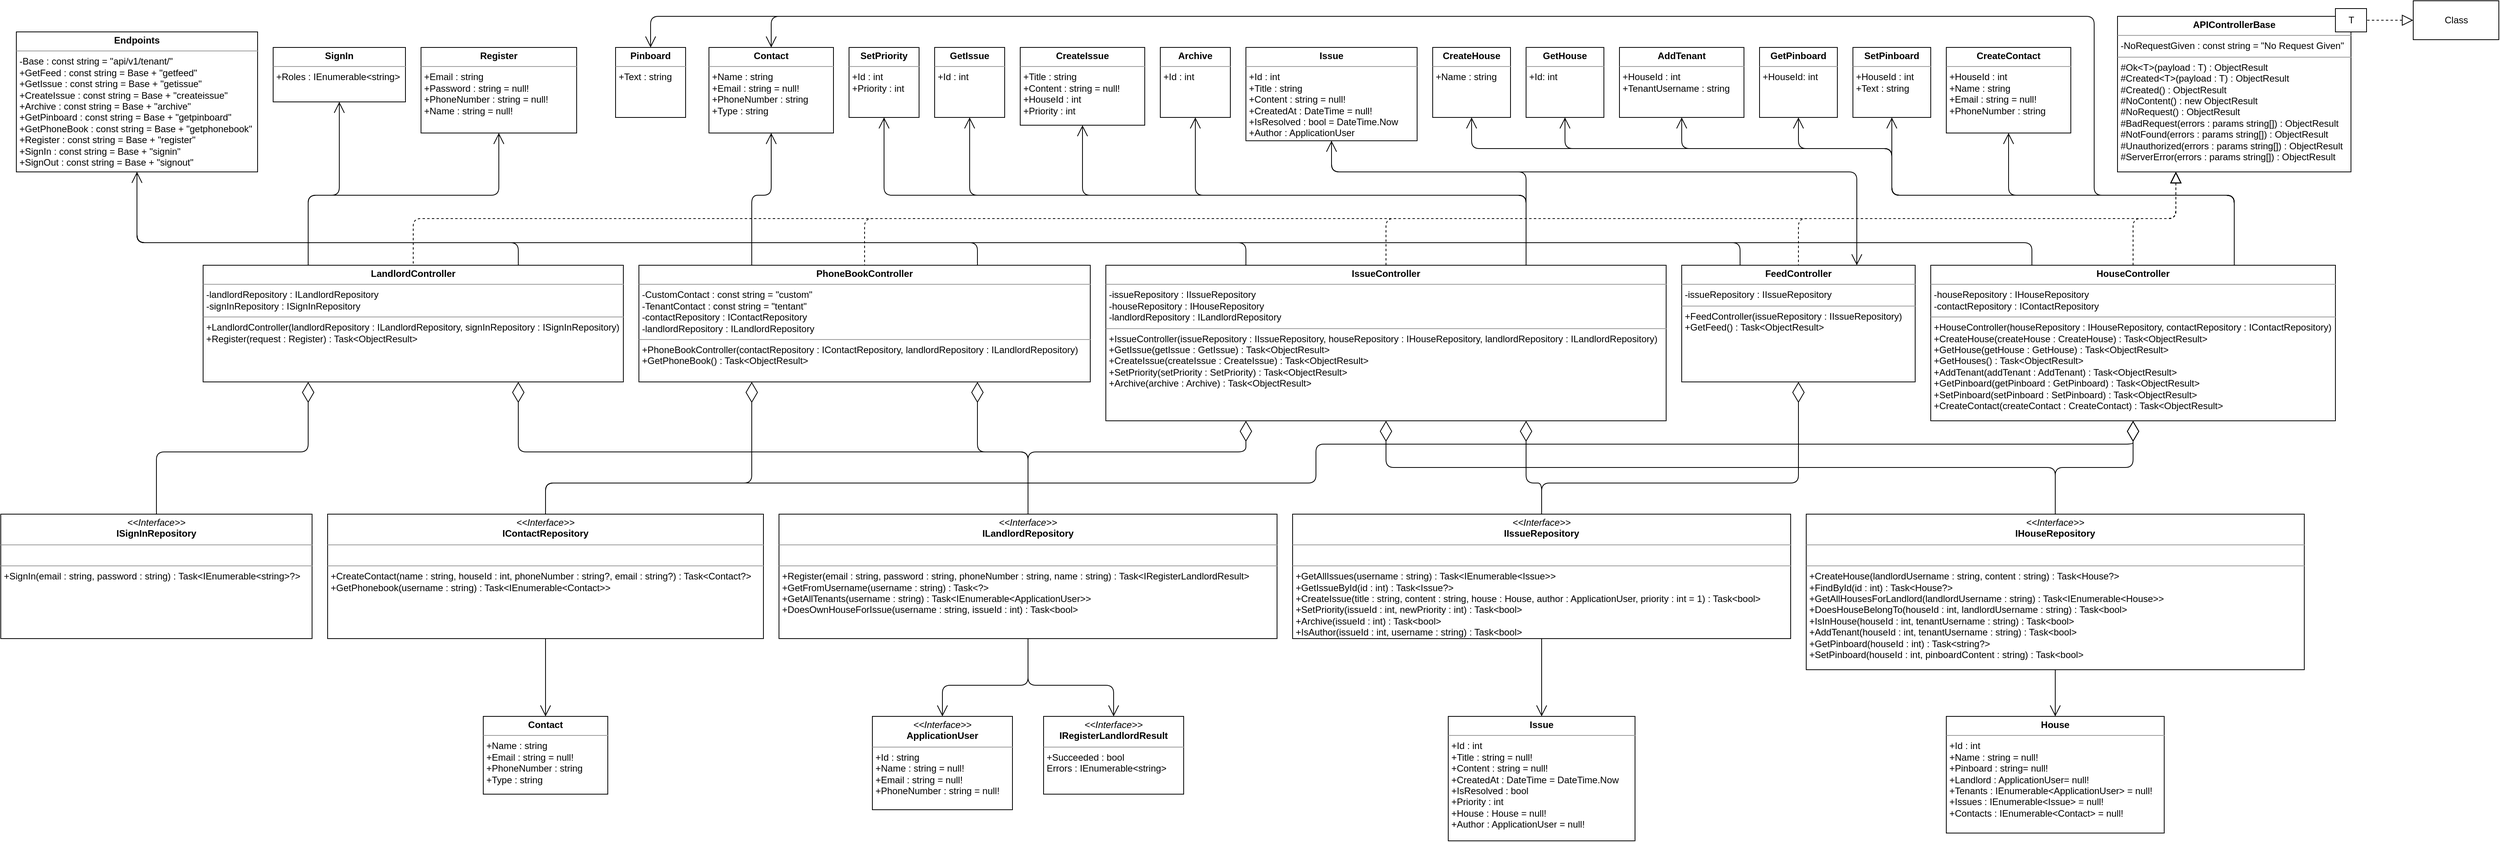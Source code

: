 <mxfile version="12.4.9" type="github">
  <diagram id="6Vrjpym9mEdqPlImBkwV" name="Page-1">
    <mxGraphModel dx="2247" dy="2010" grid="1" gridSize="10" guides="1" tooltips="1" connect="1" arrows="1" fold="1" page="1" pageScale="1" pageWidth="827" pageHeight="1169" math="0" shadow="0">
      <root>
        <mxCell id="0"/>
        <mxCell id="1" parent="0"/>
        <mxCell id="AcWhePkZApW1I3Rc3NuZ-1" value="&lt;p style=&quot;margin: 0px ; margin-top: 4px ; text-align: center&quot;&gt;&lt;b&gt;LandlordController&lt;/b&gt;&lt;br&gt;&lt;/p&gt;&lt;hr size=&quot;1&quot;&gt;&lt;p style=&quot;margin: 0px ; margin-left: 4px&quot;&gt;-landlordRepository : ILandlordRepository&lt;br&gt;&lt;/p&gt;&lt;p style=&quot;margin: 0px ; margin-left: 4px&quot;&gt;-signInRepository : ISignInRepository&lt;br&gt;&lt;/p&gt;&lt;hr size=&quot;1&quot;&gt;&lt;p style=&quot;margin: 0px ; margin-left: 4px&quot;&gt;+LandlordController(landlordRepository : ILandlordRepository, signInRepository : ISignInRepository)&lt;br&gt;&lt;/p&gt;&lt;p style=&quot;margin: 0px ; margin-left: 4px&quot;&gt;+Register(request : Register) : Task&amp;lt;ObjectResult&amp;gt;&lt;br&gt;&lt;/p&gt;" style="verticalAlign=top;align=left;overflow=fill;fontSize=12;fontFamily=Helvetica;html=1;" parent="1" vertex="1">
          <mxGeometry x="100" y="280" width="540" height="150" as="geometry"/>
        </mxCell>
        <mxCell id="AcWhePkZApW1I3Rc3NuZ-2" value="&lt;p style=&quot;margin: 0px ; margin-top: 4px ; text-align: center&quot;&gt;&lt;b&gt;PhoneBookController&lt;/b&gt;&lt;br&gt;&lt;/p&gt;&lt;hr size=&quot;1&quot;&gt;&lt;p style=&quot;margin: 0px ; margin-left: 4px&quot;&gt;-CustomContact : const string = &quot;custom&quot;&lt;br&gt;&lt;/p&gt;&lt;p style=&quot;margin: 0px ; margin-left: 4px&quot;&gt;-TenantContact : const string = &quot;tentant&quot;&lt;br&gt;&lt;/p&gt;&lt;p style=&quot;margin: 0px ; margin-left: 4px&quot;&gt;-contactRepository : IContactRepository&lt;br&gt;&lt;/p&gt;&lt;p style=&quot;margin: 0px ; margin-left: 4px&quot;&gt;-landlordRepository : ILandlordRepository&lt;br&gt;&lt;/p&gt;&lt;hr size=&quot;1&quot;&gt;&lt;p style=&quot;margin: 0px ; margin-left: 4px&quot;&gt;+PhoneBookController(contactRepository : IContactRepository, landlordRepository : ILandlordRepository)&lt;br&gt;&lt;/p&gt;&lt;p style=&quot;margin: 0px ; margin-left: 4px&quot;&gt;+GetPhoneBook() : Task&amp;lt;ObjectResult&amp;gt;&lt;br&gt;&lt;/p&gt;" style="verticalAlign=top;align=left;overflow=fill;fontSize=12;fontFamily=Helvetica;html=1;" parent="1" vertex="1">
          <mxGeometry x="660" y="280" width="580" height="150" as="geometry"/>
        </mxCell>
        <mxCell id="AcWhePkZApW1I3Rc3NuZ-3" value="&lt;p style=&quot;margin: 0px ; margin-top: 4px ; text-align: center&quot;&gt;&lt;b&gt;IssueController&lt;/b&gt;&lt;br&gt;&lt;/p&gt;&lt;hr size=&quot;1&quot;&gt;&lt;p style=&quot;margin: 0px ; margin-left: 4px&quot;&gt;-issueRepository : IIssueRepository&lt;br&gt;&lt;/p&gt;&lt;p style=&quot;margin: 0px ; margin-left: 4px&quot;&gt;-houseRepository : IHouseRepository&lt;br&gt;&lt;/p&gt;&lt;p style=&quot;margin: 0px ; margin-left: 4px&quot;&gt;-landlordRepository : ILandlordRepository&lt;br&gt;&lt;/p&gt;&lt;hr size=&quot;1&quot;&gt;&lt;p style=&quot;margin: 0px ; margin-left: 4px&quot;&gt;+IssueController(issueRepository : IIssueRepository, houseRepository : IHouseRepository, landlordRepository : ILandlordRepository)&lt;br&gt;&lt;/p&gt;&lt;p style=&quot;margin: 0px ; margin-left: 4px&quot;&gt;+GetIssue(getIssue : GetIssue) : Task&amp;lt;ObjectResult&amp;gt;&lt;br&gt;&lt;/p&gt;&lt;p style=&quot;margin: 0px ; margin-left: 4px&quot;&gt;+CreateIssue(createIssue : CreateIssue) : Task&amp;lt;ObjectResult&amp;gt;&lt;br&gt;&lt;/p&gt;&lt;p style=&quot;margin: 0px ; margin-left: 4px&quot;&gt;+SetPriority(setPriority : SetPriority) : Task&amp;lt;ObjectResult&amp;gt;&lt;br&gt;&lt;/p&gt;&lt;p style=&quot;margin: 0px ; margin-left: 4px&quot;&gt;+Archive(archive : Archive) : Task&amp;lt;ObjectResult&amp;gt;&lt;br&gt;&lt;/p&gt;" style="verticalAlign=top;align=left;overflow=fill;fontSize=12;fontFamily=Helvetica;html=1;" parent="1" vertex="1">
          <mxGeometry x="1260" y="280" width="720" height="200" as="geometry"/>
        </mxCell>
        <mxCell id="AcWhePkZApW1I3Rc3NuZ-4" value="&lt;p style=&quot;margin: 0px ; margin-top: 4px ; text-align: center&quot;&gt;&lt;b&gt;FeedController&lt;/b&gt;&lt;br&gt;&lt;/p&gt;&lt;hr size=&quot;1&quot;&gt;&lt;p style=&quot;margin: 0px ; margin-left: 4px&quot;&gt;-issueRepository : IIssueRepository&lt;br&gt;&lt;/p&gt;&lt;hr size=&quot;1&quot;&gt;&lt;p style=&quot;margin: 0px ; margin-left: 4px&quot;&gt;+FeedController(issueRepository : IIssueRepository)&lt;br&gt;&lt;/p&gt;&lt;p style=&quot;margin: 0px ; margin-left: 4px&quot;&gt;+GetFeed() : Task&amp;lt;ObjectResult&amp;gt;&lt;br&gt;&lt;/p&gt;" style="verticalAlign=top;align=left;overflow=fill;fontSize=12;fontFamily=Helvetica;html=1;" parent="1" vertex="1">
          <mxGeometry x="2000" y="280" width="300" height="150" as="geometry"/>
        </mxCell>
        <mxCell id="AcWhePkZApW1I3Rc3NuZ-5" value="&lt;p style=&quot;margin: 0px ; margin-top: 4px ; text-align: center&quot;&gt;&lt;b&gt;HouseController&lt;/b&gt;&lt;br&gt;&lt;/p&gt;&lt;hr size=&quot;1&quot;&gt;&lt;p style=&quot;margin: 0px ; margin-left: 4px&quot;&gt;-houseRepository : IHouseRepository&lt;br&gt;&lt;/p&gt;&lt;p style=&quot;margin: 0px ; margin-left: 4px&quot;&gt;-contactRepository : IContactRepository&lt;br&gt;&lt;/p&gt;&lt;hr size=&quot;1&quot;&gt;&lt;p style=&quot;margin: 0px ; margin-left: 4px&quot;&gt;+HouseController(houseRepository : IHouseRepository, contactRepository : IContactRepository)&lt;br&gt;&lt;/p&gt;&lt;p style=&quot;margin: 0px ; margin-left: 4px&quot;&gt;+CreateHouse(createHouse : CreateHouse) : Task&amp;lt;ObjectResult&amp;gt;&lt;br&gt;&lt;/p&gt;&lt;p style=&quot;margin: 0px ; margin-left: 4px&quot;&gt;+GetHouse(getHouse : GetHouse) : Task&amp;lt;ObjectResult&amp;gt;&lt;br&gt;&lt;/p&gt;&lt;p style=&quot;margin: 0px ; margin-left: 4px&quot;&gt;+GetHouses() : Task&amp;lt;ObjectResult&amp;gt;&lt;br&gt;&lt;/p&gt;&lt;p style=&quot;margin: 0px ; margin-left: 4px&quot;&gt;+AddTenant(addTenant : AddTenant) : Task&amp;lt;ObjectResult&amp;gt;&lt;br&gt;&lt;/p&gt;&lt;p style=&quot;margin: 0px ; margin-left: 4px&quot;&gt;+GetPinboard(getPinboard : GetPinboard) : Task&amp;lt;ObjectResult&amp;gt;&lt;br&gt;&lt;/p&gt;&lt;p style=&quot;margin: 0px ; margin-left: 4px&quot;&gt;+SetPinboard(setPinboard : SetPinboard) : Task&amp;lt;ObjectResult&amp;gt;&lt;br&gt;&lt;/p&gt;&lt;p style=&quot;margin: 0px ; margin-left: 4px&quot;&gt;+CreateContact(createContact : CreateContact) : Task&amp;lt;ObjectResult&amp;gt;&lt;br&gt;&lt;/p&gt;" style="verticalAlign=top;align=left;overflow=fill;fontSize=12;fontFamily=Helvetica;html=1;" parent="1" vertex="1">
          <mxGeometry x="2320" y="280" width="520" height="200" as="geometry"/>
        </mxCell>
        <mxCell id="AcWhePkZApW1I3Rc3NuZ-7" value="&lt;p style=&quot;margin: 0px ; margin-top: 4px ; text-align: center&quot;&gt;&lt;i&gt;&amp;lt;&amp;lt;Interface&amp;gt;&amp;gt;&lt;/i&gt;&lt;br&gt;&lt;b&gt;IIssueRepository&lt;/b&gt;&lt;br&gt;&lt;/p&gt;&lt;hr size=&quot;1&quot;&gt;&lt;p style=&quot;margin: 0px ; margin-left: 4px&quot;&gt;&lt;br&gt;&lt;/p&gt;&lt;hr size=&quot;1&quot;&gt;&lt;p style=&quot;margin: 0px ; margin-left: 4px&quot;&gt;+GetAllIssues(username : string) : Task&amp;lt;IEnumerable&amp;lt;Issue&amp;gt;&amp;gt;&lt;br&gt;&lt;/p&gt;&lt;p style=&quot;margin: 0px ; margin-left: 4px&quot;&gt;+GetIssueById(id : int) : Task&amp;lt;Issue?&amp;gt;&lt;br&gt;&lt;/p&gt;&lt;p style=&quot;margin: 0px ; margin-left: 4px&quot;&gt;+CreateIssue(title : string, content : string, house : House, author : ApplicationUser, priority : int = 1) : Task&amp;lt;bool&amp;gt;&lt;br&gt;&lt;/p&gt;&lt;p style=&quot;margin: 0px ; margin-left: 4px&quot;&gt;+SetPriority(issueId : int, newPriority : int) : Task&amp;lt;bool&amp;gt;&lt;br&gt;&lt;/p&gt;&lt;p style=&quot;margin: 0px ; margin-left: 4px&quot;&gt;+Archive(issueId : int) : Task&amp;lt;bool&amp;gt;&lt;br&gt;&lt;/p&gt;&lt;p style=&quot;margin: 0px ; margin-left: 4px&quot;&gt;+IsAuthor(issueId : int, username : string) : Task&amp;lt;bool&amp;gt;&lt;br&gt;&lt;/p&gt;" style="verticalAlign=top;align=left;overflow=fill;fontSize=12;fontFamily=Helvetica;html=1;" parent="1" vertex="1">
          <mxGeometry x="1500" y="600" width="640" height="160" as="geometry"/>
        </mxCell>
        <mxCell id="AcWhePkZApW1I3Rc3NuZ-8" value="&lt;p style=&quot;margin: 0px ; margin-top: 4px ; text-align: center&quot;&gt;&lt;i&gt;&amp;lt;&amp;lt;Interface&amp;gt;&amp;gt;&lt;/i&gt;&lt;br&gt;&lt;b&gt;IContactRepository&lt;/b&gt;&lt;br&gt;&lt;/p&gt;&lt;hr size=&quot;1&quot;&gt;&lt;p style=&quot;margin: 0px ; margin-left: 4px&quot;&gt;&lt;br&gt;&lt;/p&gt;&lt;hr size=&quot;1&quot;&gt;&lt;p style=&quot;margin: 0px ; margin-left: 4px&quot;&gt;+CreateContact(name : string, houseId : int, phoneNumber : string?, email : string?) : Task&amp;lt;Contact?&amp;gt;&lt;br&gt;&lt;/p&gt;&lt;p style=&quot;margin: 0px ; margin-left: 4px&quot;&gt;+GetPhonebook(username : string) : Task&amp;lt;IEnumerable&amp;lt;Contact&amp;gt;&amp;gt;&lt;br&gt;&lt;/p&gt;" style="verticalAlign=top;align=left;overflow=fill;fontSize=12;fontFamily=Helvetica;html=1;" parent="1" vertex="1">
          <mxGeometry x="260" y="600" width="560" height="160" as="geometry"/>
        </mxCell>
        <mxCell id="AcWhePkZApW1I3Rc3NuZ-9" value="" style="endArrow=none;endFill=0;endSize=24;html=1;exitX=0.75;exitY=1;exitDx=0;exitDy=0;entryX=0.5;entryY=0;entryDx=0;entryDy=0;rounded=1;startArrow=diamondThin;startFill=0;startSize=24;" parent="1" source="AcWhePkZApW1I3Rc3NuZ-3" target="AcWhePkZApW1I3Rc3NuZ-7" edge="1">
          <mxGeometry width="160" relative="1" as="geometry">
            <mxPoint x="1610" y="500" as="sourcePoint"/>
            <mxPoint x="1770" y="500" as="targetPoint"/>
            <Array as="points">
              <mxPoint x="1800" y="560"/>
              <mxPoint x="1820" y="560"/>
            </Array>
          </mxGeometry>
        </mxCell>
        <mxCell id="AcWhePkZApW1I3Rc3NuZ-11" value="" style="endArrow=none;endFill=0;endSize=24;html=1;exitX=0.5;exitY=1;exitDx=0;exitDy=0;entryX=0.5;entryY=0;entryDx=0;entryDy=0;startArrow=diamondThin;startFill=0;startSize=24;" parent="1" source="AcWhePkZApW1I3Rc3NuZ-4" target="AcWhePkZApW1I3Rc3NuZ-7" edge="1">
          <mxGeometry width="160" relative="1" as="geometry">
            <mxPoint x="1730" y="490" as="sourcePoint"/>
            <mxPoint x="1890" y="490" as="targetPoint"/>
            <Array as="points">
              <mxPoint x="2150" y="560"/>
              <mxPoint x="1820" y="560"/>
            </Array>
          </mxGeometry>
        </mxCell>
        <mxCell id="AcWhePkZApW1I3Rc3NuZ-12" value="" style="endArrow=none;endFill=0;endSize=24;html=1;exitX=0.25;exitY=1;exitDx=0;exitDy=0;entryX=0.5;entryY=0;entryDx=0;entryDy=0;startArrow=diamondThin;startFill=0;startSize=24;" parent="1" source="AcWhePkZApW1I3Rc3NuZ-2" target="AcWhePkZApW1I3Rc3NuZ-8" edge="1">
          <mxGeometry width="160" relative="1" as="geometry">
            <mxPoint x="920" y="530" as="sourcePoint"/>
            <mxPoint x="1080" y="530" as="targetPoint"/>
            <Array as="points">
              <mxPoint x="805" y="560"/>
              <mxPoint x="540" y="560"/>
            </Array>
          </mxGeometry>
        </mxCell>
        <mxCell id="AcWhePkZApW1I3Rc3NuZ-13" value="&lt;p style=&quot;margin: 0px ; margin-top: 4px ; text-align: center&quot;&gt;&lt;i&gt;&amp;lt;&amp;lt;Interface&amp;gt;&amp;gt;&lt;/i&gt;&lt;br&gt;&lt;b&gt;ILandlordRepository&lt;/b&gt;&lt;br&gt;&lt;/p&gt;&lt;hr size=&quot;1&quot;&gt;&lt;p style=&quot;margin: 0px ; margin-left: 4px&quot;&gt;&lt;br&gt;&lt;/p&gt;&lt;hr size=&quot;1&quot;&gt;&lt;p style=&quot;margin: 0px ; margin-left: 4px&quot;&gt;+Register(email : string, password : string, phoneNumber : string, name : string) : Task&amp;lt;IRegisterLandlordResult&amp;gt;&lt;br&gt;&lt;/p&gt;&lt;p style=&quot;margin: 0px ; margin-left: 4px&quot;&gt;+GetFromUsername(username : string) : Task&amp;lt;?&amp;gt;&lt;br&gt;&lt;/p&gt;&lt;p style=&quot;margin: 0px ; margin-left: 4px&quot;&gt;+GetAllTenants(username : string) : Task&amp;lt;IEnumerable&amp;lt;ApplicationUser&amp;gt;&amp;gt;&lt;br&gt;&lt;/p&gt;&lt;p style=&quot;margin: 0px ; margin-left: 4px&quot;&gt;+DoesOwnHouseForIssue(username : string, issueId : int) : Task&amp;lt;bool&amp;gt;&lt;br&gt;&lt;/p&gt;" style="verticalAlign=top;align=left;overflow=fill;fontSize=12;fontFamily=Helvetica;html=1;" parent="1" vertex="1">
          <mxGeometry x="840" y="600" width="640" height="160" as="geometry"/>
        </mxCell>
        <mxCell id="AcWhePkZApW1I3Rc3NuZ-16" value="" style="endArrow=none;endFill=0;endSize=24;html=1;exitX=0.25;exitY=1;exitDx=0;exitDy=0;startArrow=diamondThin;startFill=0;startSize=24;" parent="1" source="AcWhePkZApW1I3Rc3NuZ-3" edge="1">
          <mxGeometry width="160" relative="1" as="geometry">
            <mxPoint x="1270" y="470" as="sourcePoint"/>
            <mxPoint x="1160" y="600" as="targetPoint"/>
            <Array as="points">
              <mxPoint x="1440" y="520"/>
              <mxPoint x="1160" y="520"/>
            </Array>
          </mxGeometry>
        </mxCell>
        <mxCell id="AcWhePkZApW1I3Rc3NuZ-17" value="" style="endArrow=none;endFill=0;endSize=24;html=1;exitX=0.75;exitY=1;exitDx=0;exitDy=0;entryX=0.5;entryY=0;entryDx=0;entryDy=0;startArrow=diamondThin;startFill=0;startSize=24;" parent="1" source="AcWhePkZApW1I3Rc3NuZ-1" target="AcWhePkZApW1I3Rc3NuZ-13" edge="1">
          <mxGeometry width="160" relative="1" as="geometry">
            <mxPoint x="350" y="550" as="sourcePoint"/>
            <mxPoint x="510" y="550" as="targetPoint"/>
            <Array as="points">
              <mxPoint x="505" y="520"/>
              <mxPoint x="1160" y="520"/>
            </Array>
          </mxGeometry>
        </mxCell>
        <mxCell id="AcWhePkZApW1I3Rc3NuZ-18" value="" style="endArrow=none;endFill=0;endSize=24;html=1;exitX=0.75;exitY=1;exitDx=0;exitDy=0;entryX=0.5;entryY=0;entryDx=0;entryDy=0;startArrow=diamondThin;startFill=0;startSize=24;" parent="1" source="AcWhePkZApW1I3Rc3NuZ-2" target="AcWhePkZApW1I3Rc3NuZ-13" edge="1">
          <mxGeometry width="160" relative="1" as="geometry">
            <mxPoint x="960" y="480" as="sourcePoint"/>
            <mxPoint x="1120" y="480" as="targetPoint"/>
            <Array as="points">
              <mxPoint x="1095" y="520"/>
              <mxPoint x="1160" y="520"/>
            </Array>
          </mxGeometry>
        </mxCell>
        <mxCell id="AcWhePkZApW1I3Rc3NuZ-20" value="&lt;p style=&quot;margin: 0px ; margin-top: 4px ; text-align: center&quot;&gt;&lt;i&gt;&amp;lt;&amp;lt;Interface&amp;gt;&amp;gt;&lt;/i&gt;&lt;br&gt;&lt;b&gt;ISignInRepository&lt;/b&gt;&lt;br&gt;&lt;/p&gt;&lt;hr size=&quot;1&quot;&gt;&lt;p style=&quot;margin: 0px ; margin-left: 4px&quot;&gt;&lt;br&gt;&lt;/p&gt;&lt;hr size=&quot;1&quot;&gt;&lt;p style=&quot;margin: 0px ; margin-left: 4px&quot;&gt;+SignIn(email : string, password : string) : Task&amp;lt;IEnumerable&amp;lt;string&amp;gt;?&amp;gt;&lt;br&gt;&lt;/p&gt;" style="verticalAlign=top;align=left;overflow=fill;fontSize=12;fontFamily=Helvetica;html=1;" parent="1" vertex="1">
          <mxGeometry x="-160" y="600" width="400" height="160" as="geometry"/>
        </mxCell>
        <mxCell id="AcWhePkZApW1I3Rc3NuZ-21" value="" style="endArrow=none;endFill=0;endSize=24;html=1;exitX=0.25;exitY=1;exitDx=0;exitDy=0;entryX=0.5;entryY=0;entryDx=0;entryDy=0;startArrow=diamondThin;startFill=0;startSize=24;" parent="1" source="AcWhePkZApW1I3Rc3NuZ-1" target="AcWhePkZApW1I3Rc3NuZ-20" edge="1">
          <mxGeometry width="160" relative="1" as="geometry">
            <mxPoint x="160" y="510" as="sourcePoint"/>
            <mxPoint x="320" y="510" as="targetPoint"/>
            <Array as="points">
              <mxPoint x="235" y="520"/>
              <mxPoint x="40" y="520"/>
            </Array>
          </mxGeometry>
        </mxCell>
        <mxCell id="AcWhePkZApW1I3Rc3NuZ-22" value="&lt;p style=&quot;margin: 0px ; margin-top: 4px ; text-align: center&quot;&gt;&lt;b&gt;APIControllerBase&lt;/b&gt;&lt;br&gt;&lt;/p&gt;&lt;hr size=&quot;1&quot;&gt;&lt;p style=&quot;margin: 0px ; margin-left: 4px&quot;&gt;-NoRequestGiven : const string = &quot;No Request Given&quot;&lt;br&gt;&lt;/p&gt;&lt;hr size=&quot;1&quot;&gt;&lt;p style=&quot;margin: 0px ; margin-left: 4px&quot;&gt;#Ok&amp;lt;T&amp;gt;(payload : T) : ObjectResult&lt;br&gt;&lt;/p&gt;&lt;p style=&quot;margin: 0px ; margin-left: 4px&quot;&gt;#Created&amp;lt;T&amp;gt;(payload : T) : ObjectResult&lt;br&gt;&lt;/p&gt;&lt;p style=&quot;margin: 0px ; margin-left: 4px&quot;&gt;#Created() : ObjectResult&lt;br&gt;&lt;/p&gt;&lt;p style=&quot;margin: 0px ; margin-left: 4px&quot;&gt;#NoContent() : new ObjectResult&lt;br&gt;&lt;/p&gt;&lt;p style=&quot;margin: 0px ; margin-left: 4px&quot;&gt;#NoRequest() : ObjectResult&lt;br&gt;&lt;/p&gt;&lt;p style=&quot;margin: 0px ; margin-left: 4px&quot;&gt;#BadRequest(errors : params string[]) : ObjectResult&lt;br&gt;&lt;/p&gt;&lt;p style=&quot;margin: 0px ; margin-left: 4px&quot;&gt;#NotFound(errors : params string[]) : ObjectResult&lt;br&gt;&lt;/p&gt;&lt;p style=&quot;margin: 0px ; margin-left: 4px&quot;&gt;#Unauthorized(errors : params string[]) : ObjectResult&lt;br&gt;&lt;/p&gt;&lt;p style=&quot;margin: 0px ; margin-left: 4px&quot;&gt;#ServerError(errors : params string[]) : ObjectResult&lt;br&gt;&lt;/p&gt;" style="verticalAlign=top;align=left;overflow=fill;fontSize=12;fontFamily=Helvetica;html=1;" parent="1" vertex="1">
          <mxGeometry x="2560" y="-40" width="300" height="200" as="geometry"/>
        </mxCell>
        <mxCell id="AcWhePkZApW1I3Rc3NuZ-23" value="T" style="html=1;" parent="1" vertex="1">
          <mxGeometry x="2840" y="-50" width="40" height="30" as="geometry"/>
        </mxCell>
        <mxCell id="AcWhePkZApW1I3Rc3NuZ-24" value="" style="endArrow=none;dashed=1;endFill=0;endSize=12;html=1;entryX=1;entryY=0.5;entryDx=0;entryDy=0;exitX=0;exitY=0.5;exitDx=0;exitDy=0;startArrow=block;startFill=0;startSize=12;" parent="1" source="AcWhePkZApW1I3Rc3NuZ-25" target="AcWhePkZApW1I3Rc3NuZ-23" edge="1">
          <mxGeometry width="160" relative="1" as="geometry">
            <mxPoint x="2930" y="-35" as="sourcePoint"/>
            <mxPoint x="2900" y="-100" as="targetPoint"/>
          </mxGeometry>
        </mxCell>
        <mxCell id="AcWhePkZApW1I3Rc3NuZ-25" value="Class" style="html=1;" parent="1" vertex="1">
          <mxGeometry x="2940" y="-60" width="110" height="50" as="geometry"/>
        </mxCell>
        <mxCell id="AcWhePkZApW1I3Rc3NuZ-26" value="" style="endArrow=none;dashed=1;endFill=0;endSize=12;html=1;exitX=0.25;exitY=1;exitDx=0;exitDy=0;entryX=0.5;entryY=0;entryDx=0;entryDy=0;startArrow=block;startFill=0;startSize=12;" parent="1" source="AcWhePkZApW1I3Rc3NuZ-22" target="AcWhePkZApW1I3Rc3NuZ-1" edge="1">
          <mxGeometry width="160" relative="1" as="geometry">
            <mxPoint x="820" y="230" as="sourcePoint"/>
            <mxPoint x="980" y="230" as="targetPoint"/>
            <Array as="points">
              <mxPoint x="2635" y="220"/>
              <mxPoint x="370" y="220"/>
            </Array>
          </mxGeometry>
        </mxCell>
        <mxCell id="AcWhePkZApW1I3Rc3NuZ-27" value="" style="endArrow=none;dashed=1;endFill=0;endSize=12;html=1;exitX=0.25;exitY=1;exitDx=0;exitDy=0;entryX=0.5;entryY=0;entryDx=0;entryDy=0;startArrow=block;startFill=0;startSize=12;" parent="1" source="AcWhePkZApW1I3Rc3NuZ-22" target="AcWhePkZApW1I3Rc3NuZ-2" edge="1">
          <mxGeometry width="160" relative="1" as="geometry">
            <mxPoint x="690" y="110" as="sourcePoint"/>
            <mxPoint x="850" y="110" as="targetPoint"/>
            <Array as="points">
              <mxPoint x="2635" y="220"/>
              <mxPoint x="950" y="220"/>
            </Array>
          </mxGeometry>
        </mxCell>
        <mxCell id="AcWhePkZApW1I3Rc3NuZ-28" value="" style="endArrow=none;dashed=1;endFill=0;endSize=12;html=1;exitX=0.25;exitY=1;exitDx=0;exitDy=0;entryX=0.5;entryY=0;entryDx=0;entryDy=0;startArrow=block;startFill=0;startSize=12;" parent="1" source="AcWhePkZApW1I3Rc3NuZ-22" target="AcWhePkZApW1I3Rc3NuZ-3" edge="1">
          <mxGeometry width="160" relative="1" as="geometry">
            <mxPoint x="1490" y="220" as="sourcePoint"/>
            <mxPoint x="1650" y="220" as="targetPoint"/>
            <Array as="points">
              <mxPoint x="2635" y="220"/>
              <mxPoint x="1620" y="220"/>
            </Array>
          </mxGeometry>
        </mxCell>
        <mxCell id="AcWhePkZApW1I3Rc3NuZ-29" value="" style="endArrow=none;dashed=1;endFill=0;endSize=12;html=1;exitX=0.25;exitY=1;exitDx=0;exitDy=0;entryX=0.5;entryY=0;entryDx=0;entryDy=0;startArrow=block;startFill=0;startSize=12;" parent="1" source="AcWhePkZApW1I3Rc3NuZ-22" target="AcWhePkZApW1I3Rc3NuZ-4" edge="1">
          <mxGeometry width="160" relative="1" as="geometry">
            <mxPoint x="1820" y="210" as="sourcePoint"/>
            <mxPoint x="1980" y="210" as="targetPoint"/>
            <Array as="points">
              <mxPoint x="2635" y="220"/>
              <mxPoint x="2150" y="220"/>
            </Array>
          </mxGeometry>
        </mxCell>
        <mxCell id="AcWhePkZApW1I3Rc3NuZ-30" value="" style="endArrow=none;dashed=1;endFill=0;endSize=12;html=1;exitX=0.25;exitY=1;exitDx=0;exitDy=0;entryX=0.5;entryY=0;entryDx=0;entryDy=0;startArrow=block;startFill=0;startSize=12;" parent="1" source="AcWhePkZApW1I3Rc3NuZ-22" target="AcWhePkZApW1I3Rc3NuZ-5" edge="1">
          <mxGeometry width="160" relative="1" as="geometry">
            <mxPoint x="1950" y="170" as="sourcePoint"/>
            <mxPoint x="2110" y="170" as="targetPoint"/>
            <Array as="points">
              <mxPoint x="2635" y="220"/>
              <mxPoint x="2580" y="220"/>
            </Array>
          </mxGeometry>
        </mxCell>
        <mxCell id="AcWhePkZApW1I3Rc3NuZ-31" value="&lt;p style=&quot;margin: 0px ; margin-top: 4px ; text-align: center&quot;&gt;&lt;b&gt;Endpoints&lt;/b&gt;&lt;br&gt;&lt;/p&gt;&lt;hr size=&quot;1&quot;&gt;&lt;p style=&quot;margin: 0px ; margin-left: 4px&quot;&gt;-Base : const string = &quot;api/v1/tenant/&quot;&lt;br&gt;&lt;/p&gt;&lt;p style=&quot;margin: 0px ; margin-left: 4px&quot;&gt;+GetFeed : const string = Base + &quot;getfeed&quot;&lt;br&gt;&lt;/p&gt;&lt;p style=&quot;margin: 0px ; margin-left: 4px&quot;&gt;+GetIssue : const string = Base + &quot;getissue&quot;&lt;br&gt;&lt;/p&gt;&lt;p style=&quot;margin: 0px ; margin-left: 4px&quot;&gt;+CreateIssue : const string = Base + &quot;createissue&quot;&lt;br&gt;&lt;/p&gt;&lt;p style=&quot;margin: 0px ; margin-left: 4px&quot;&gt;+Archive : const string = Base + &quot;archive&quot;&lt;br&gt;&lt;/p&gt;&lt;p style=&quot;margin: 0px ; margin-left: 4px&quot;&gt;+GetPinboard : const string = Base + &quot;getpinboard&quot;&lt;br&gt;&lt;/p&gt;&lt;p style=&quot;margin: 0px ; margin-left: 4px&quot;&gt;+GetPhoneBook : const string = Base + &quot;getphonebook&quot;&lt;br&gt;&lt;/p&gt;&lt;p style=&quot;margin: 0px ; margin-left: 4px&quot;&gt;+Register : const string = Base + &quot;register&quot;&lt;br&gt;&lt;/p&gt;&lt;p style=&quot;margin: 0px ; margin-left: 4px&quot;&gt;+SignIn : const string = Base + &quot;signin&quot;&lt;br&gt;&lt;/p&gt;&lt;p style=&quot;margin: 0px ; margin-left: 4px&quot;&gt;+SignOut : const string = Base + &quot;signout&quot;&lt;br&gt;&lt;/p&gt;&lt;p style=&quot;margin: 0px ; margin-left: 4px&quot;&gt;&lt;br&gt;&lt;/p&gt;" style="verticalAlign=top;align=left;overflow=fill;fontSize=12;fontFamily=Helvetica;html=1;" parent="1" vertex="1">
          <mxGeometry x="-140" y="-20" width="310" height="180" as="geometry"/>
        </mxCell>
        <mxCell id="AcWhePkZApW1I3Rc3NuZ-32" value="" style="endArrow=none;html=1;edgeStyle=orthogonalEdgeStyle;exitX=0.5;exitY=1;exitDx=0;exitDy=0;entryX=0.25;entryY=0;entryDx=0;entryDy=0;" parent="1" source="AcWhePkZApW1I3Rc3NuZ-31" target="AcWhePkZApW1I3Rc3NuZ-4" edge="1">
          <mxGeometry relative="1" as="geometry">
            <mxPoint x="1670" y="140" as="sourcePoint"/>
            <mxPoint x="1830" y="140" as="targetPoint"/>
            <Array as="points">
              <mxPoint x="15" y="251"/>
              <mxPoint x="2075" y="251"/>
            </Array>
          </mxGeometry>
        </mxCell>
        <mxCell id="AcWhePkZApW1I3Rc3NuZ-33" value="" style="resizable=0;html=1;align=left;verticalAlign=bottom;labelBackgroundColor=#ffffff;fontSize=10;" parent="AcWhePkZApW1I3Rc3NuZ-32" connectable="0" vertex="1">
          <mxGeometry x="-1" relative="1" as="geometry"/>
        </mxCell>
        <mxCell id="AcWhePkZApW1I3Rc3NuZ-35" value="" style="endArrow=none;html=1;edgeStyle=orthogonalEdgeStyle;exitX=0.5;exitY=1;exitDx=0;exitDy=0;entryX=0.75;entryY=0;entryDx=0;entryDy=0;" parent="1" source="AcWhePkZApW1I3Rc3NuZ-31" target="AcWhePkZApW1I3Rc3NuZ-1" edge="1">
          <mxGeometry relative="1" as="geometry">
            <mxPoint x="560" y="80" as="sourcePoint"/>
            <mxPoint x="720" y="80" as="targetPoint"/>
            <Array as="points">
              <mxPoint x="15" y="251"/>
              <mxPoint x="505" y="251"/>
            </Array>
          </mxGeometry>
        </mxCell>
        <mxCell id="AcWhePkZApW1I3Rc3NuZ-36" value="" style="resizable=0;html=1;align=left;verticalAlign=bottom;labelBackgroundColor=#ffffff;fontSize=10;" parent="AcWhePkZApW1I3Rc3NuZ-35" connectable="0" vertex="1">
          <mxGeometry x="-1" relative="1" as="geometry"/>
        </mxCell>
        <mxCell id="AcWhePkZApW1I3Rc3NuZ-37" value="" style="endArrow=none;html=1;edgeStyle=orthogonalEdgeStyle;entryX=0.5;entryY=1;entryDx=0;entryDy=0;exitX=0.75;exitY=0;exitDx=0;exitDy=0;" parent="1" source="AcWhePkZApW1I3Rc3NuZ-2" target="AcWhePkZApW1I3Rc3NuZ-31" edge="1">
          <mxGeometry relative="1" as="geometry">
            <mxPoint x="560" y="80" as="sourcePoint"/>
            <mxPoint x="720" y="80" as="targetPoint"/>
            <Array as="points">
              <mxPoint x="1095" y="251"/>
              <mxPoint x="15" y="251"/>
            </Array>
          </mxGeometry>
        </mxCell>
        <mxCell id="AcWhePkZApW1I3Rc3NuZ-38" value="" style="resizable=0;html=1;align=left;verticalAlign=bottom;labelBackgroundColor=#ffffff;fontSize=10;" parent="AcWhePkZApW1I3Rc3NuZ-37" connectable="0" vertex="1">
          <mxGeometry x="-1" relative="1" as="geometry"/>
        </mxCell>
        <mxCell id="AcWhePkZApW1I3Rc3NuZ-39" value="" style="endArrow=none;html=1;edgeStyle=orthogonalEdgeStyle;exitX=0.5;exitY=1;exitDx=0;exitDy=0;entryX=0.25;entryY=0;entryDx=0;entryDy=0;" parent="1" source="AcWhePkZApW1I3Rc3NuZ-31" target="AcWhePkZApW1I3Rc3NuZ-3" edge="1">
          <mxGeometry relative="1" as="geometry">
            <mxPoint x="1210" y="250" as="sourcePoint"/>
            <mxPoint x="1370" y="250" as="targetPoint"/>
            <Array as="points">
              <mxPoint x="15" y="251"/>
              <mxPoint x="1440" y="251"/>
            </Array>
          </mxGeometry>
        </mxCell>
        <mxCell id="AcWhePkZApW1I3Rc3NuZ-40" value="" style="resizable=0;html=1;align=left;verticalAlign=bottom;labelBackgroundColor=#ffffff;fontSize=10;" parent="AcWhePkZApW1I3Rc3NuZ-39" connectable="0" vertex="1">
          <mxGeometry x="-1" relative="1" as="geometry"/>
        </mxCell>
        <mxCell id="AcWhePkZApW1I3Rc3NuZ-41" value="" style="endArrow=none;html=1;edgeStyle=orthogonalEdgeStyle;exitX=0.5;exitY=1;exitDx=0;exitDy=0;entryX=0.25;entryY=0;entryDx=0;entryDy=0;startArrow=open;startFill=0;startSize=12;endFill=0;" parent="1" source="AcWhePkZApW1I3Rc3NuZ-31" target="AcWhePkZApW1I3Rc3NuZ-5" edge="1">
          <mxGeometry relative="1" as="geometry">
            <mxPoint x="1075" y="170" as="sourcePoint"/>
            <mxPoint x="1865" y="290" as="targetPoint"/>
            <Array as="points">
              <mxPoint x="15" y="251"/>
              <mxPoint x="2450" y="251"/>
            </Array>
          </mxGeometry>
        </mxCell>
        <mxCell id="AcWhePkZApW1I3Rc3NuZ-42" value="" style="resizable=0;html=1;align=left;verticalAlign=bottom;labelBackgroundColor=#ffffff;fontSize=10;" parent="AcWhePkZApW1I3Rc3NuZ-41" connectable="0" vertex="1">
          <mxGeometry x="-1" relative="1" as="geometry"/>
        </mxCell>
        <mxCell id="AcWhePkZApW1I3Rc3NuZ-43" value="&lt;p style=&quot;margin: 0px ; margin-top: 4px ; text-align: center&quot;&gt;&lt;b&gt;SignIn&lt;/b&gt;&lt;/p&gt;&lt;hr size=&quot;1&quot;&gt;&lt;p style=&quot;margin: 0px ; margin-left: 4px&quot;&gt;+Roles : IEnumerable&amp;lt;string&amp;gt;&lt;br&gt;&lt;/p&gt;" style="verticalAlign=top;align=left;overflow=fill;fontSize=12;fontFamily=Helvetica;html=1;" parent="1" vertex="1">
          <mxGeometry x="190" width="170" height="70" as="geometry"/>
        </mxCell>
        <mxCell id="AcWhePkZApW1I3Rc3NuZ-44" value="" style="endArrow=none;endFill=0;endSize=12;html=1;exitX=0.5;exitY=1;exitDx=0;exitDy=0;entryX=0.25;entryY=0;entryDx=0;entryDy=0;startArrow=open;startFill=0;startSize=12;" parent="1" source="AcWhePkZApW1I3Rc3NuZ-43" target="AcWhePkZApW1I3Rc3NuZ-1" edge="1">
          <mxGeometry width="160" relative="1" as="geometry">
            <mxPoint x="350" y="180" as="sourcePoint"/>
            <mxPoint x="510" y="180" as="targetPoint"/>
            <Array as="points">
              <mxPoint x="275" y="190"/>
              <mxPoint x="235" y="190"/>
            </Array>
          </mxGeometry>
        </mxCell>
        <mxCell id="AcWhePkZApW1I3Rc3NuZ-46" value="&lt;p style=&quot;margin: 0px ; margin-top: 4px ; text-align: center&quot;&gt;&lt;b&gt;Contact&lt;/b&gt;&lt;/p&gt;&lt;hr size=&quot;1&quot;&gt;&lt;p style=&quot;margin: 0px ; margin-left: 4px&quot;&gt;+Name : string&lt;/p&gt;&lt;p style=&quot;margin: 0px ; margin-left: 4px&quot;&gt;+Email : string = null!&lt;br&gt;&lt;/p&gt;&lt;p style=&quot;margin: 0px ; margin-left: 4px&quot;&gt;+PhoneNumber : string&lt;br&gt;&lt;/p&gt;&lt;p style=&quot;margin: 0px ; margin-left: 4px&quot;&gt;+Type : string&lt;/p&gt;" style="verticalAlign=top;align=left;overflow=fill;fontSize=12;fontFamily=Helvetica;html=1;" parent="1" vertex="1">
          <mxGeometry x="750" width="160" height="110" as="geometry"/>
        </mxCell>
        <mxCell id="AcWhePkZApW1I3Rc3NuZ-47" value="" style="endArrow=none;endFill=0;endSize=12;html=1;exitX=0.5;exitY=1;exitDx=0;exitDy=0;entryX=0.25;entryY=0;entryDx=0;entryDy=0;startArrow=open;startFill=0;startSize=12;" parent="1" source="AcWhePkZApW1I3Rc3NuZ-46" target="AcWhePkZApW1I3Rc3NuZ-2" edge="1">
          <mxGeometry width="160" relative="1" as="geometry">
            <mxPoint x="540" y="180" as="sourcePoint"/>
            <mxPoint x="700" y="180" as="targetPoint"/>
            <Array as="points">
              <mxPoint x="830" y="190"/>
              <mxPoint x="805" y="190"/>
            </Array>
          </mxGeometry>
        </mxCell>
        <mxCell id="AcWhePkZApW1I3Rc3NuZ-49" value="" style="endArrow=none;endFill=0;endSize=12;html=1;exitX=0.5;exitY=1;exitDx=0;exitDy=0;entryX=0.75;entryY=0;entryDx=0;entryDy=0;startArrow=open;startFill=0;startSize=12;" parent="1" source="u0NLIbYcqKs-iRDvXhrC-11" target="AcWhePkZApW1I3Rc3NuZ-5" edge="1">
          <mxGeometry width="160" relative="1" as="geometry">
            <mxPoint x="2390" y="90" as="sourcePoint"/>
            <mxPoint x="2340" y="140" as="targetPoint"/>
            <Array as="points">
              <mxPoint x="1730" y="130"/>
              <mxPoint x="2270" y="130"/>
              <mxPoint x="2270" y="190"/>
              <mxPoint x="2710" y="190"/>
            </Array>
          </mxGeometry>
        </mxCell>
        <mxCell id="AcWhePkZApW1I3Rc3NuZ-50" value="&lt;p style=&quot;margin: 0px ; margin-top: 4px ; text-align: center&quot;&gt;&lt;b&gt;Issue&lt;/b&gt;&lt;br&gt;&lt;/p&gt;&lt;hr size=&quot;1&quot;&gt;&lt;p style=&quot;margin: 0px ; margin-left: 4px&quot;&gt;+Id : int&lt;br&gt;&lt;/p&gt;&lt;p style=&quot;margin: 0px ; margin-left: 4px&quot;&gt;+Title : string&lt;br&gt;&lt;/p&gt;&lt;p style=&quot;margin: 0px ; margin-left: 4px&quot;&gt;+Content : string = null!&lt;br&gt;&lt;/p&gt;&lt;p style=&quot;margin: 0px ; margin-left: 4px&quot;&gt;+CreatedAt : DateTime = null!&lt;br&gt;&lt;/p&gt;&lt;p style=&quot;margin: 0px ; margin-left: 4px&quot;&gt;+IsResolved : bool = DateTime.Now&lt;br&gt;&lt;/p&gt;&lt;p style=&quot;margin: 0px ; margin-left: 4px&quot;&gt;+Author : ApplicationUser&lt;br&gt;&lt;/p&gt;" style="verticalAlign=top;align=left;overflow=fill;fontSize=12;fontFamily=Helvetica;html=1;" parent="1" vertex="1">
          <mxGeometry x="1440" y="-0.03" width="220" height="120" as="geometry"/>
        </mxCell>
        <mxCell id="AcWhePkZApW1I3Rc3NuZ-51" value="" style="endArrow=open;endFill=1;endSize=12;html=1;exitX=0.5;exitY=1;exitDx=0;exitDy=0;entryX=0.75;entryY=0;entryDx=0;entryDy=0;" parent="1" source="AcWhePkZApW1I3Rc3NuZ-50" target="AcWhePkZApW1I3Rc3NuZ-4" edge="1">
          <mxGeometry width="160" relative="1" as="geometry">
            <mxPoint x="1720" y="180" as="sourcePoint"/>
            <mxPoint x="1880" y="180" as="targetPoint"/>
            <Array as="points">
              <mxPoint x="1550" y="160"/>
              <mxPoint x="2225" y="160"/>
            </Array>
          </mxGeometry>
        </mxCell>
        <mxCell id="AcWhePkZApW1I3Rc3NuZ-52" value="" style="endArrow=none;endFill=0;endSize=12;html=1;exitX=0.5;exitY=1;exitDx=0;exitDy=0;entryX=0.75;entryY=0;entryDx=0;entryDy=0;startArrow=open;startFill=0;startSize=12;" parent="1" source="AcWhePkZApW1I3Rc3NuZ-50" target="AcWhePkZApW1I3Rc3NuZ-3" edge="1">
          <mxGeometry width="160" relative="1" as="geometry">
            <mxPoint x="1470" y="160" as="sourcePoint"/>
            <mxPoint x="1630" y="160" as="targetPoint"/>
            <Array as="points">
              <mxPoint x="1550" y="160"/>
              <mxPoint x="1800" y="160"/>
            </Array>
          </mxGeometry>
        </mxCell>
        <mxCell id="AcWhePkZApW1I3Rc3NuZ-53" value="&lt;p style=&quot;margin: 0px ; margin-top: 4px ; text-align: center&quot;&gt;&lt;b&gt;Archive&lt;/b&gt;&lt;br&gt;&lt;/p&gt;&lt;hr size=&quot;1&quot;&gt;&lt;p style=&quot;margin: 0px ; margin-left: 4px&quot;&gt;+Id : int&lt;br&gt;&lt;/p&gt;" style="verticalAlign=top;align=left;overflow=fill;fontSize=12;fontFamily=Helvetica;html=1;" parent="1" vertex="1">
          <mxGeometry x="1330" y="-0.03" width="90" height="90" as="geometry"/>
        </mxCell>
        <mxCell id="AcWhePkZApW1I3Rc3NuZ-54" value="" style="endArrow=none;endFill=0;endSize=12;html=1;exitX=0.5;exitY=1;exitDx=0;exitDy=0;entryX=0.75;entryY=0;entryDx=0;entryDy=0;startArrow=open;startFill=0;startSize=12;" parent="1" source="AcWhePkZApW1I3Rc3NuZ-53" target="AcWhePkZApW1I3Rc3NuZ-3" edge="1">
          <mxGeometry width="160" relative="1" as="geometry">
            <mxPoint x="1310" y="140" as="sourcePoint"/>
            <mxPoint x="1470" y="140" as="targetPoint"/>
            <Array as="points">
              <mxPoint x="1375" y="190"/>
              <mxPoint x="1800" y="190"/>
            </Array>
          </mxGeometry>
        </mxCell>
        <mxCell id="AcWhePkZApW1I3Rc3NuZ-55" value="&lt;p style=&quot;margin: 0px ; margin-top: 4px ; text-align: center&quot;&gt;&lt;b&gt;CreateIssue&lt;/b&gt;&lt;br&gt;&lt;/p&gt;&lt;hr size=&quot;1&quot;&gt;&lt;p style=&quot;margin: 0px ; margin-left: 4px&quot;&gt;+Title : string&lt;br&gt;&lt;/p&gt;&lt;p style=&quot;margin: 0px ; margin-left: 4px&quot;&gt;+Content : string = null!&lt;br&gt;&lt;/p&gt;&lt;p style=&quot;margin: 0px ; margin-left: 4px&quot;&gt;+HouseId : int&lt;/p&gt;&lt;p style=&quot;margin: 0px ; margin-left: 4px&quot;&gt;+Priority : int&lt;/p&gt;" style="verticalAlign=top;align=left;overflow=fill;fontSize=12;fontFamily=Helvetica;html=1;" parent="1" vertex="1">
          <mxGeometry x="1150" y="-0.03" width="160" height="100" as="geometry"/>
        </mxCell>
        <mxCell id="AcWhePkZApW1I3Rc3NuZ-56" value="" style="endArrow=none;endFill=0;endSize=12;html=1;exitX=0.5;exitY=1;exitDx=0;exitDy=0;entryX=0.75;entryY=0;entryDx=0;entryDy=0;startArrow=open;startFill=0;startSize=12;" parent="1" source="AcWhePkZApW1I3Rc3NuZ-55" target="AcWhePkZApW1I3Rc3NuZ-3" edge="1">
          <mxGeometry width="160" relative="1" as="geometry">
            <mxPoint x="1180" y="160" as="sourcePoint"/>
            <mxPoint x="1340" y="160" as="targetPoint"/>
            <Array as="points">
              <mxPoint x="1230" y="190"/>
              <mxPoint x="1800" y="190"/>
            </Array>
          </mxGeometry>
        </mxCell>
        <mxCell id="AcWhePkZApW1I3Rc3NuZ-58" value="&lt;p style=&quot;margin: 0px ; margin-top: 4px ; text-align: center&quot;&gt;&lt;b&gt;GetIssue&lt;/b&gt;&lt;br&gt;&lt;/p&gt;&lt;hr size=&quot;1&quot;&gt;&lt;p style=&quot;margin: 0px ; margin-left: 4px&quot;&gt;+Id : int&lt;br&gt;&lt;/p&gt;" style="verticalAlign=top;align=left;overflow=fill;fontSize=12;fontFamily=Helvetica;html=1;" parent="1" vertex="1">
          <mxGeometry x="1040" y="-0.03" width="90" height="90" as="geometry"/>
        </mxCell>
        <mxCell id="AcWhePkZApW1I3Rc3NuZ-59" value="" style="endArrow=none;endFill=0;endSize=12;html=1;exitX=0.5;exitY=1;exitDx=0;exitDy=0;entryX=0.75;entryY=0;entryDx=0;entryDy=0;startArrow=open;startFill=0;startSize=12;" parent="1" source="AcWhePkZApW1I3Rc3NuZ-58" target="AcWhePkZApW1I3Rc3NuZ-3" edge="1">
          <mxGeometry width="160" relative="1" as="geometry">
            <mxPoint x="1100" y="150" as="sourcePoint"/>
            <mxPoint x="1260" y="150" as="targetPoint"/>
            <Array as="points">
              <mxPoint x="1085" y="190"/>
              <mxPoint x="1800" y="190"/>
            </Array>
          </mxGeometry>
        </mxCell>
        <mxCell id="AcWhePkZApW1I3Rc3NuZ-60" value="&lt;p style=&quot;margin: 0px ; margin-top: 4px ; text-align: center&quot;&gt;&lt;b&gt;Issue&lt;/b&gt;&lt;br&gt;&lt;/p&gt;&lt;hr size=&quot;1&quot;&gt;&lt;p style=&quot;margin: 0px ; margin-left: 4px&quot;&gt;+Id : int&lt;/p&gt;&lt;p style=&quot;margin: 0px ; margin-left: 4px&quot;&gt;+Title : string = null!&lt;/p&gt;&lt;p style=&quot;margin: 0px ; margin-left: 4px&quot;&gt;+Content : string = null!&lt;/p&gt;&lt;p style=&quot;margin: 0px ; margin-left: 4px&quot;&gt;+CreatedAt : DateTime = DateTime.Now&lt;/p&gt;&lt;p style=&quot;margin: 0px ; margin-left: 4px&quot;&gt;+IsResolved : bool&lt;/p&gt;&lt;p style=&quot;margin: 0px ; margin-left: 4px&quot;&gt;+Priority : int&lt;/p&gt;&lt;p style=&quot;margin: 0px ; margin-left: 4px&quot;&gt;+House : House = null!&lt;/p&gt;&lt;p style=&quot;margin: 0px ; margin-left: 4px&quot;&gt;+Author : ApplicationUser = null!&lt;/p&gt;" style="verticalAlign=top;align=left;overflow=fill;fontSize=12;fontFamily=Helvetica;html=1;" parent="1" vertex="1">
          <mxGeometry x="1700" y="860" width="240" height="160" as="geometry"/>
        </mxCell>
        <mxCell id="AcWhePkZApW1I3Rc3NuZ-61" value="" style="endArrow=none;endFill=0;endSize=12;html=1;exitX=0.5;exitY=0;exitDx=0;exitDy=0;entryX=0.5;entryY=1;entryDx=0;entryDy=0;startArrow=open;startFill=0;startSize=12;" parent="1" source="AcWhePkZApW1I3Rc3NuZ-60" target="AcWhePkZApW1I3Rc3NuZ-7" edge="1">
          <mxGeometry width="160" relative="1" as="geometry">
            <mxPoint x="1720" y="880" as="sourcePoint"/>
            <mxPoint x="1980" y="850" as="targetPoint"/>
            <Array as="points">
              <mxPoint x="1820" y="820"/>
            </Array>
          </mxGeometry>
        </mxCell>
        <mxCell id="AcWhePkZApW1I3Rc3NuZ-62" value="&lt;p style=&quot;margin: 0px ; margin-top: 4px ; text-align: center&quot;&gt;&lt;i&gt;&amp;lt;&amp;lt;Interface&amp;gt;&amp;gt;&lt;/i&gt;&lt;br&gt;&lt;b&gt;IRegisterLandlordResult&lt;/b&gt;&lt;br&gt;&lt;/p&gt;&lt;hr size=&quot;1&quot;&gt;&lt;p style=&quot;margin: 0px ; margin-left: 4px&quot;&gt;+Succeeded : bool&lt;/p&gt;&lt;p style=&quot;margin: 0px ; margin-left: 4px&quot;&gt;Errors :&amp;nbsp;IEnumerable&amp;lt;string&amp;gt;&lt;br&gt;&lt;/p&gt;" style="verticalAlign=top;align=left;overflow=fill;fontSize=12;fontFamily=Helvetica;html=1;" parent="1" vertex="1">
          <mxGeometry x="1180" y="860" width="180" height="100" as="geometry"/>
        </mxCell>
        <mxCell id="AcWhePkZApW1I3Rc3NuZ-63" value="" style="endArrow=none;endFill=0;endSize=12;html=1;exitX=0.5;exitY=0;exitDx=0;exitDy=0;entryX=0.5;entryY=1;entryDx=0;entryDy=0;startArrow=open;startFill=0;startSize=12;" parent="1" source="AcWhePkZApW1I3Rc3NuZ-62" target="AcWhePkZApW1I3Rc3NuZ-13" edge="1">
          <mxGeometry width="160" relative="1" as="geometry">
            <mxPoint x="1200" y="830" as="sourcePoint"/>
            <mxPoint x="1360" y="830" as="targetPoint"/>
            <Array as="points">
              <mxPoint x="1270" y="820"/>
              <mxPoint x="1160" y="820"/>
            </Array>
          </mxGeometry>
        </mxCell>
        <mxCell id="AcWhePkZApW1I3Rc3NuZ-65" value="&lt;p style=&quot;margin: 0px ; margin-top: 4px ; text-align: center&quot;&gt;&lt;i&gt;&amp;lt;&amp;lt;Interface&amp;gt;&amp;gt;&lt;/i&gt;&lt;br&gt;&lt;b&gt;ApplicationUser&lt;/b&gt;&lt;br&gt;&lt;/p&gt;&lt;hr size=&quot;1&quot;&gt;&lt;p style=&quot;margin: 0px ; margin-left: 4px&quot;&gt;+Id : string&lt;br&gt;&lt;/p&gt;&lt;p style=&quot;margin: 0px ; margin-left: 4px&quot;&gt;+Name : string = null!&lt;br&gt;&lt;/p&gt;&lt;p style=&quot;margin: 0px ; margin-left: 4px&quot;&gt;+Email : string = null!&lt;br&gt;&lt;/p&gt;&lt;p style=&quot;margin: 0px ; margin-left: 4px&quot;&gt;+PhoneNumber : string = null!&lt;br&gt;&lt;/p&gt;" style="verticalAlign=top;align=left;overflow=fill;fontSize=12;fontFamily=Helvetica;html=1;" parent="1" vertex="1">
          <mxGeometry x="960" y="860" width="180" height="120" as="geometry"/>
        </mxCell>
        <mxCell id="AcWhePkZApW1I3Rc3NuZ-66" value="" style="endArrow=none;endFill=0;endSize=12;html=1;exitX=0.5;exitY=0;exitDx=0;exitDy=0;entryX=0.5;entryY=1;entryDx=0;entryDy=0;startArrow=open;startFill=0;startSize=12;" parent="1" source="AcWhePkZApW1I3Rc3NuZ-65" target="AcWhePkZApW1I3Rc3NuZ-13" edge="1">
          <mxGeometry width="160" relative="1" as="geometry">
            <mxPoint x="930" y="830" as="sourcePoint"/>
            <mxPoint x="1090" y="830" as="targetPoint"/>
            <Array as="points">
              <mxPoint x="1050" y="820"/>
              <mxPoint x="1160" y="820"/>
            </Array>
          </mxGeometry>
        </mxCell>
        <mxCell id="AcWhePkZApW1I3Rc3NuZ-68" value="&lt;p style=&quot;margin: 0px ; margin-top: 4px ; text-align: center&quot;&gt;&lt;b&gt;Contact&lt;/b&gt;&lt;br&gt;&lt;/p&gt;&lt;hr size=&quot;1&quot;&gt;&lt;p style=&quot;margin: 0px ; margin-left: 4px&quot;&gt;+Name : string&lt;br&gt;&lt;/p&gt;&lt;p style=&quot;margin: 0px ; margin-left: 4px&quot;&gt;+Email : string = null!&lt;br&gt;&lt;/p&gt;&lt;p style=&quot;margin: 0px ; margin-left: 4px&quot;&gt;+PhoneNumber : string&lt;br&gt;&lt;/p&gt;&lt;p style=&quot;margin: 0px ; margin-left: 4px&quot;&gt;+Type : string&lt;br&gt;&lt;/p&gt;" style="verticalAlign=top;align=left;overflow=fill;fontSize=12;fontFamily=Helvetica;html=1;" parent="1" vertex="1">
          <mxGeometry x="460" y="860" width="160" height="100" as="geometry"/>
        </mxCell>
        <mxCell id="AcWhePkZApW1I3Rc3NuZ-69" value="" style="endArrow=none;endFill=0;endSize=12;html=1;entryX=0.5;entryY=1;entryDx=0;entryDy=0;exitX=0.5;exitY=0;exitDx=0;exitDy=0;startArrow=open;startFill=0;startSize=12;" parent="1" source="AcWhePkZApW1I3Rc3NuZ-68" target="AcWhePkZApW1I3Rc3NuZ-8" edge="1">
          <mxGeometry width="160" relative="1" as="geometry">
            <mxPoint x="510" y="870" as="sourcePoint"/>
            <mxPoint x="600" y="820" as="targetPoint"/>
            <Array as="points">
              <mxPoint x="540" y="820"/>
            </Array>
          </mxGeometry>
        </mxCell>
        <mxCell id="u0NLIbYcqKs-iRDvXhrC-1" value="&lt;p style=&quot;margin: 0px ; margin-top: 4px ; text-align: center&quot;&gt;&lt;i&gt;&amp;lt;&amp;lt;Interface&amp;gt;&amp;gt;&lt;/i&gt;&lt;br&gt;&lt;b&gt;IHouseRepository&lt;/b&gt;&lt;br&gt;&lt;/p&gt;&lt;hr size=&quot;1&quot;&gt;&lt;p style=&quot;margin: 0px ; margin-left: 4px&quot;&gt;&lt;br&gt;&lt;/p&gt;&lt;hr size=&quot;1&quot;&gt;&lt;p style=&quot;margin: 0px ; margin-left: 4px&quot;&gt;+CreateHouse(landlordUsername : string, content : string) : Task&amp;lt;House?&amp;gt;&lt;br&gt;&lt;/p&gt;&lt;p style=&quot;margin: 0px ; margin-left: 4px&quot;&gt;+FindById(id : int) : Task&amp;lt;House?&amp;gt;&lt;br&gt;&lt;/p&gt;&lt;p style=&quot;margin: 0px ; margin-left: 4px&quot;&gt;+GetAllHousesForLandlord(landlordUsername : string) : Task&amp;lt;IEnumerable&amp;lt;House&amp;gt;&amp;gt;&lt;br&gt;&lt;/p&gt;&lt;p style=&quot;margin: 0px ; margin-left: 4px&quot;&gt;+DoesHouseBelongTo(houseId : int, landlordUsername : string) : Task&amp;lt;bool&amp;gt;&lt;br&gt;&lt;/p&gt;&lt;p style=&quot;margin: 0px ; margin-left: 4px&quot;&gt;+IsInHouse(houseId : int, tenantUsername : string) : Task&amp;lt;bool&amp;gt;&lt;br&gt;&lt;/p&gt;&lt;p style=&quot;margin: 0px ; margin-left: 4px&quot;&gt;+AddTenant(houseId : int, tenantUsername : string) : Task&amp;lt;bool&amp;gt;&lt;br&gt;&lt;/p&gt;&lt;p style=&quot;margin: 0px ; margin-left: 4px&quot;&gt;+GetPinboard(houseId : int) : Task&amp;lt;string?&amp;gt;&lt;br&gt;&lt;/p&gt;&lt;p style=&quot;margin: 0px ; margin-left: 4px&quot;&gt;+SetPinboard(houseId : int, pinboardContent : string) : Task&amp;lt;bool&amp;gt;&lt;br&gt;&lt;/p&gt;" style="verticalAlign=top;align=left;overflow=fill;fontSize=12;fontFamily=Helvetica;html=1;" parent="1" vertex="1">
          <mxGeometry x="2160" y="600" width="640" height="200" as="geometry"/>
        </mxCell>
        <mxCell id="u0NLIbYcqKs-iRDvXhrC-2" value="&lt;p style=&quot;margin: 0px ; margin-top: 4px ; text-align: center&quot;&gt;&lt;b&gt;House&lt;/b&gt;&lt;br&gt;&lt;/p&gt;&lt;hr size=&quot;1&quot;&gt;&lt;p style=&quot;margin: 0px ; margin-left: 4px&quot;&gt;+Id : int&lt;/p&gt;&lt;p style=&quot;margin: 0px ; margin-left: 4px&quot;&gt;+Name : string = null!&lt;/p&gt;&lt;p style=&quot;margin: 0px ; margin-left: 4px&quot;&gt;+Pinboard : string= null!&lt;/p&gt;&lt;p style=&quot;margin: 0px ; margin-left: 4px&quot;&gt;+Landlord : ApplicationUser= null!&lt;/p&gt;&lt;p style=&quot;margin: 0px ; margin-left: 4px&quot;&gt;+Tenants : IEnumerable&amp;lt;ApplicationUser&amp;gt; = null!&lt;/p&gt;&lt;p style=&quot;margin: 0px ; margin-left: 4px&quot;&gt;+Issues : IEnumerable&amp;lt;Issue&amp;gt; = null!&lt;/p&gt;&lt;p style=&quot;margin: 0px ; margin-left: 4px&quot;&gt;+Contacts : IEnumerable&amp;lt;Contact&amp;gt; = null!&lt;/p&gt;" style="verticalAlign=top;align=left;overflow=fill;fontSize=12;fontFamily=Helvetica;html=1;" parent="1" vertex="1">
          <mxGeometry x="2340" y="860" width="280" height="150" as="geometry"/>
        </mxCell>
        <mxCell id="u0NLIbYcqKs-iRDvXhrC-3" value="" style="endArrow=none;endFill=0;endSize=12;html=1;exitX=0.5;exitY=0;exitDx=0;exitDy=0;entryX=0.5;entryY=1;entryDx=0;entryDy=0;startArrow=open;startFill=0;startSize=12;" parent="1" source="u0NLIbYcqKs-iRDvXhrC-2" target="u0NLIbYcqKs-iRDvXhrC-1" edge="1">
          <mxGeometry width="160" relative="1" as="geometry">
            <mxPoint x="2090" y="880" as="sourcePoint"/>
            <mxPoint x="2250" y="880" as="targetPoint"/>
            <Array as="points">
              <mxPoint x="2480" y="840"/>
            </Array>
          </mxGeometry>
        </mxCell>
        <mxCell id="u0NLIbYcqKs-iRDvXhrC-4" value="&lt;p style=&quot;margin: 0px ; margin-top: 4px ; text-align: center&quot;&gt;&lt;b&gt;Register&lt;/b&gt;&lt;br&gt;&lt;/p&gt;&lt;hr size=&quot;1&quot;&gt;&lt;p style=&quot;margin: 0px ; margin-left: 4px&quot;&gt;+Email : string&lt;br&gt;&lt;/p&gt;&lt;p style=&quot;margin: 0px ; margin-left: 4px&quot;&gt;+Password : string = null!&lt;br&gt;&lt;/p&gt;&lt;p style=&quot;margin: 0px ; margin-left: 4px&quot;&gt;+PhoneNumber : string = null!&lt;br&gt;&lt;/p&gt;&lt;p style=&quot;margin: 0px ; margin-left: 4px&quot;&gt;+Name : string = null!&lt;br&gt;&lt;/p&gt;" style="verticalAlign=top;align=left;overflow=fill;fontSize=12;fontFamily=Helvetica;html=1;" parent="1" vertex="1">
          <mxGeometry x="380" width="200" height="110" as="geometry"/>
        </mxCell>
        <mxCell id="u0NLIbYcqKs-iRDvXhrC-5" value="" style="endArrow=none;endFill=0;endSize=12;html=1;exitX=0.5;exitY=1;exitDx=0;exitDy=0;entryX=0.25;entryY=0;entryDx=0;entryDy=0;startArrow=open;startFill=0;startSize=12;" parent="1" source="u0NLIbYcqKs-iRDvXhrC-4" target="AcWhePkZApW1I3Rc3NuZ-1" edge="1">
          <mxGeometry width="160" relative="1" as="geometry">
            <mxPoint x="450" y="180" as="sourcePoint"/>
            <mxPoint x="300" y="230" as="targetPoint"/>
            <Array as="points">
              <mxPoint x="480" y="190"/>
              <mxPoint x="235" y="190"/>
            </Array>
          </mxGeometry>
        </mxCell>
        <mxCell id="u0NLIbYcqKs-iRDvXhrC-6" value="&lt;p style=&quot;margin: 0px ; margin-top: 4px ; text-align: center&quot;&gt;&lt;b&gt;SetPriority&lt;/b&gt;&lt;br&gt;&lt;/p&gt;&lt;hr size=&quot;1&quot;&gt;&lt;p style=&quot;margin: 0px ; margin-left: 4px&quot;&gt;+Id : int&lt;br&gt;&lt;/p&gt;&lt;p style=&quot;margin: 0px ; margin-left: 4px&quot;&gt;+Priority : int&lt;/p&gt;" style="verticalAlign=top;align=left;overflow=fill;fontSize=12;fontFamily=Helvetica;html=1;" parent="1" vertex="1">
          <mxGeometry x="930" width="90" height="90" as="geometry"/>
        </mxCell>
        <mxCell id="u0NLIbYcqKs-iRDvXhrC-7" value="" style="endArrow=none;endFill=0;endSize=12;html=1;exitX=0.5;exitY=1;exitDx=0;exitDy=0;entryX=0.75;entryY=0;entryDx=0;entryDy=0;startArrow=open;startFill=0;startSize=12;" parent="1" source="u0NLIbYcqKs-iRDvXhrC-6" target="AcWhePkZApW1I3Rc3NuZ-3" edge="1">
          <mxGeometry width="160" relative="1" as="geometry">
            <mxPoint x="960" y="160" as="sourcePoint"/>
            <mxPoint x="1120" y="160" as="targetPoint"/>
            <Array as="points">
              <mxPoint x="975" y="190"/>
              <mxPoint x="1800" y="190"/>
            </Array>
          </mxGeometry>
        </mxCell>
        <mxCell id="u0NLIbYcqKs-iRDvXhrC-8" value="" style="endArrow=none;endFill=0;endSize=24;html=1;exitX=0.5;exitY=1;exitDx=0;exitDy=0;entryX=0.5;entryY=0;entryDx=0;entryDy=0;startArrow=diamondThin;startFill=0;startSize=24;" parent="1" source="AcWhePkZApW1I3Rc3NuZ-3" target="u0NLIbYcqKs-iRDvXhrC-1" edge="1">
          <mxGeometry width="160" relative="1" as="geometry">
            <mxPoint x="1640" y="560" as="sourcePoint"/>
            <mxPoint x="1800" y="560" as="targetPoint"/>
            <Array as="points">
              <mxPoint x="1620" y="540"/>
              <mxPoint x="2480" y="540"/>
            </Array>
          </mxGeometry>
        </mxCell>
        <mxCell id="u0NLIbYcqKs-iRDvXhrC-9" value="" style="endArrow=none;endFill=0;endSize=24;html=1;exitX=0.5;exitY=1;exitDx=0;exitDy=0;entryX=0.5;entryY=0;entryDx=0;entryDy=0;startArrow=diamondThin;startFill=0;startSize=24;" parent="1" source="AcWhePkZApW1I3Rc3NuZ-5" target="u0NLIbYcqKs-iRDvXhrC-1" edge="1">
          <mxGeometry width="160" relative="1" as="geometry">
            <mxPoint x="2550" y="540" as="sourcePoint"/>
            <mxPoint x="2710" y="540" as="targetPoint"/>
            <Array as="points">
              <mxPoint x="2580" y="540"/>
              <mxPoint x="2480" y="540"/>
            </Array>
          </mxGeometry>
        </mxCell>
        <mxCell id="u0NLIbYcqKs-iRDvXhrC-10" value="" style="endArrow=none;endFill=0;endSize=24;html=1;exitX=0.5;exitY=1;exitDx=0;exitDy=0;entryX=0.5;entryY=0;entryDx=0;entryDy=0;startArrow=diamondThin;startFill=0;startSize=24;" parent="1" source="AcWhePkZApW1I3Rc3NuZ-5" target="AcWhePkZApW1I3Rc3NuZ-8" edge="1">
          <mxGeometry width="160" relative="1" as="geometry">
            <mxPoint x="2080" y="500" as="sourcePoint"/>
            <mxPoint x="760" y="560" as="targetPoint"/>
            <Array as="points">
              <mxPoint x="2580" y="510"/>
              <mxPoint x="1530" y="510"/>
              <mxPoint x="1530" y="560"/>
              <mxPoint x="540" y="560"/>
            </Array>
          </mxGeometry>
        </mxCell>
        <mxCell id="u0NLIbYcqKs-iRDvXhrC-11" value="&lt;p style=&quot;margin: 0px ; margin-top: 4px ; text-align: center&quot;&gt;&lt;b&gt;CreateHouse&lt;/b&gt;&lt;br&gt;&lt;/p&gt;&lt;hr size=&quot;1&quot;&gt;&lt;p style=&quot;margin: 0px ; margin-left: 4px&quot;&gt;+Name : string&lt;br&gt;&lt;/p&gt;" style="verticalAlign=top;align=left;overflow=fill;fontSize=12;fontFamily=Helvetica;html=1;" parent="1" vertex="1">
          <mxGeometry x="1680" y="-0.03" width="100" height="90" as="geometry"/>
        </mxCell>
        <mxCell id="u0NLIbYcqKs-iRDvXhrC-12" value="&lt;p style=&quot;margin: 0px ; margin-top: 4px ; text-align: center&quot;&gt;&lt;b&gt;GetHouse&lt;/b&gt;&lt;br&gt;&lt;/p&gt;&lt;hr size=&quot;1&quot;&gt;&lt;p style=&quot;margin: 0px ; margin-left: 4px&quot;&gt;+Id: int&lt;br&gt;&lt;/p&gt;" style="verticalAlign=top;align=left;overflow=fill;fontSize=12;fontFamily=Helvetica;html=1;" parent="1" vertex="1">
          <mxGeometry x="1800" y="-0.03" width="100" height="90" as="geometry"/>
        </mxCell>
        <mxCell id="u0NLIbYcqKs-iRDvXhrC-13" value="&lt;p style=&quot;margin: 0px ; margin-top: 4px ; text-align: center&quot;&gt;&lt;b&gt;AddTenant&lt;/b&gt;&lt;br&gt;&lt;/p&gt;&lt;hr size=&quot;1&quot;&gt;&lt;p style=&quot;margin: 0px ; margin-left: 4px&quot;&gt;+HouseId : int&lt;br&gt;&lt;/p&gt;&lt;p style=&quot;margin: 0px ; margin-left: 4px&quot;&gt;+TenantUsername : string&lt;br&gt;&lt;/p&gt;" style="verticalAlign=top;align=left;overflow=fill;fontSize=12;fontFamily=Helvetica;html=1;" parent="1" vertex="1">
          <mxGeometry x="1920" y="-0.03" width="160" height="90" as="geometry"/>
        </mxCell>
        <mxCell id="u0NLIbYcqKs-iRDvXhrC-14" value="&lt;p style=&quot;margin: 0px ; margin-top: 4px ; text-align: center&quot;&gt;&lt;b&gt;GetPinboard&lt;/b&gt;&lt;br&gt;&lt;/p&gt;&lt;hr size=&quot;1&quot;&gt;&lt;p style=&quot;margin: 0px ; margin-left: 4px&quot;&gt;+HouseId: int&lt;br&gt;&lt;/p&gt;" style="verticalAlign=top;align=left;overflow=fill;fontSize=12;fontFamily=Helvetica;html=1;" parent="1" vertex="1">
          <mxGeometry x="2100" y="-0.03" width="100" height="90" as="geometry"/>
        </mxCell>
        <mxCell id="u0NLIbYcqKs-iRDvXhrC-15" value="&lt;p style=&quot;margin: 0px ; margin-top: 4px ; text-align: center&quot;&gt;&lt;b&gt;SetPinboard&lt;/b&gt;&lt;br&gt;&lt;/p&gt;&lt;hr size=&quot;1&quot;&gt;&lt;p style=&quot;margin: 0px ; margin-left: 4px&quot;&gt;+HouseId : int&lt;br&gt;&lt;/p&gt;&lt;p style=&quot;margin: 0px ; margin-left: 4px&quot;&gt;+Text : string&lt;br&gt;&lt;/p&gt;" style="verticalAlign=top;align=left;overflow=fill;fontSize=12;fontFamily=Helvetica;html=1;" parent="1" vertex="1">
          <mxGeometry x="2220" y="-0.03" width="100" height="90" as="geometry"/>
        </mxCell>
        <mxCell id="u0NLIbYcqKs-iRDvXhrC-16" value="&lt;p style=&quot;margin: 0px ; margin-top: 4px ; text-align: center&quot;&gt;&lt;b&gt;CreateContact&lt;/b&gt;&lt;br&gt;&lt;/p&gt;&lt;hr size=&quot;1&quot;&gt;&lt;p style=&quot;margin: 0px ; margin-left: 4px&quot;&gt;+HouseId : int&lt;br&gt;&lt;/p&gt;&lt;p style=&quot;margin: 0px ; margin-left: 4px&quot;&gt;+Name : string&lt;br&gt;&lt;/p&gt;&lt;p style=&quot;margin: 0px ; margin-left: 4px&quot;&gt;+Email : string = null!&lt;br&gt;&lt;/p&gt;&lt;p style=&quot;margin: 0px ; margin-left: 4px&quot;&gt;+PhoneNumber : string&lt;br&gt;&lt;/p&gt;" style="verticalAlign=top;align=left;overflow=fill;fontSize=12;fontFamily=Helvetica;html=1;" parent="1" vertex="1">
          <mxGeometry x="2340" y="-0.03" width="160" height="110.03" as="geometry"/>
        </mxCell>
        <mxCell id="u0NLIbYcqKs-iRDvXhrC-17" value="" style="endArrow=none;endFill=0;endSize=12;html=1;exitX=0.5;exitY=1;exitDx=0;exitDy=0;entryX=0.75;entryY=0;entryDx=0;entryDy=0;startArrow=open;startFill=0;startSize=12;" parent="1" source="u0NLIbYcqKs-iRDvXhrC-12" target="AcWhePkZApW1I3Rc3NuZ-5" edge="1">
          <mxGeometry width="160" relative="1" as="geometry">
            <mxPoint x="2130" y="110" as="sourcePoint"/>
            <mxPoint x="2660" y="260" as="targetPoint"/>
            <Array as="points">
              <mxPoint x="1850" y="130"/>
              <mxPoint x="2270" y="130"/>
              <mxPoint x="2270" y="190"/>
              <mxPoint x="2710" y="190"/>
            </Array>
          </mxGeometry>
        </mxCell>
        <mxCell id="u0NLIbYcqKs-iRDvXhrC-18" value="" style="endArrow=none;endFill=0;endSize=12;html=1;exitX=0.5;exitY=1;exitDx=0;exitDy=0;entryX=0.75;entryY=0;entryDx=0;entryDy=0;startArrow=open;startFill=0;startSize=12;" parent="1" source="u0NLIbYcqKs-iRDvXhrC-13" target="AcWhePkZApW1I3Rc3NuZ-5" edge="1">
          <mxGeometry width="160" relative="1" as="geometry">
            <mxPoint x="2030" y="110" as="sourcePoint"/>
            <mxPoint x="2190" y="110" as="targetPoint"/>
            <Array as="points">
              <mxPoint x="2000" y="130"/>
              <mxPoint x="2270" y="130"/>
              <mxPoint x="2270" y="190"/>
              <mxPoint x="2710" y="190"/>
            </Array>
          </mxGeometry>
        </mxCell>
        <mxCell id="u0NLIbYcqKs-iRDvXhrC-19" value="" style="endArrow=none;endFill=0;endSize=12;html=1;exitX=0.5;exitY=1;exitDx=0;exitDy=0;entryX=0.75;entryY=0;entryDx=0;entryDy=0;startArrow=open;startFill=0;startSize=12;" parent="1" source="u0NLIbYcqKs-iRDvXhrC-14" target="AcWhePkZApW1I3Rc3NuZ-5" edge="1">
          <mxGeometry width="160" relative="1" as="geometry">
            <mxPoint x="2200" y="110" as="sourcePoint"/>
            <mxPoint x="2360" y="110" as="targetPoint"/>
            <Array as="points">
              <mxPoint x="2150" y="130"/>
              <mxPoint x="2270" y="130"/>
              <mxPoint x="2270" y="190"/>
              <mxPoint x="2710" y="190"/>
            </Array>
          </mxGeometry>
        </mxCell>
        <mxCell id="u0NLIbYcqKs-iRDvXhrC-20" value="" style="endArrow=none;endFill=0;endSize=12;html=1;exitX=0.5;exitY=1;exitDx=0;exitDy=0;entryX=0.75;entryY=0;entryDx=0;entryDy=0;startArrow=open;startFill=0;startSize=12;" parent="1" source="u0NLIbYcqKs-iRDvXhrC-15" target="AcWhePkZApW1I3Rc3NuZ-5" edge="1">
          <mxGeometry width="160" relative="1" as="geometry">
            <mxPoint x="2300" y="160" as="sourcePoint"/>
            <mxPoint x="2460" y="160" as="targetPoint"/>
            <Array as="points">
              <mxPoint x="2270" y="190"/>
              <mxPoint x="2710" y="190"/>
            </Array>
          </mxGeometry>
        </mxCell>
        <mxCell id="u0NLIbYcqKs-iRDvXhrC-21" value="" style="endArrow=none;endFill=0;endSize=12;html=1;exitX=0.5;exitY=1;exitDx=0;exitDy=0;entryX=0.75;entryY=0;entryDx=0;entryDy=0;startArrow=open;startFill=0;startSize=12;" parent="1" source="u0NLIbYcqKs-iRDvXhrC-16" target="AcWhePkZApW1I3Rc3NuZ-5" edge="1">
          <mxGeometry width="160" relative="1" as="geometry">
            <mxPoint x="2350" y="140" as="sourcePoint"/>
            <mxPoint x="2510" y="140" as="targetPoint"/>
            <Array as="points">
              <mxPoint x="2420" y="190"/>
              <mxPoint x="2710" y="190"/>
            </Array>
          </mxGeometry>
        </mxCell>
        <mxCell id="u0NLIbYcqKs-iRDvXhrC-22" value="" style="endArrow=none;endFill=0;endSize=12;html=1;exitX=0.5;exitY=0;exitDx=0;exitDy=0;entryX=0.75;entryY=0;entryDx=0;entryDy=0;startArrow=open;startFill=0;startSize=12;" parent="1" source="AcWhePkZApW1I3Rc3NuZ-46" target="AcWhePkZApW1I3Rc3NuZ-5" edge="1">
          <mxGeometry width="160" relative="1" as="geometry">
            <mxPoint x="1110" y="-70" as="sourcePoint"/>
            <mxPoint x="2500" y="-40" as="targetPoint"/>
            <Array as="points">
              <mxPoint x="830" y="-40"/>
              <mxPoint x="2530" y="-40"/>
              <mxPoint x="2530" y="190"/>
              <mxPoint x="2710" y="190"/>
            </Array>
          </mxGeometry>
        </mxCell>
        <mxCell id="u0NLIbYcqKs-iRDvXhrC-23" value="&lt;p style=&quot;margin: 0px ; margin-top: 4px ; text-align: center&quot;&gt;&lt;b&gt;Pinboard&lt;/b&gt;&lt;br&gt;&lt;/p&gt;&lt;hr size=&quot;1&quot;&gt;&lt;p style=&quot;margin: 0px ; margin-left: 4px&quot;&gt;+Text : string&lt;br&gt;&lt;/p&gt;" style="verticalAlign=top;align=left;overflow=fill;fontSize=12;fontFamily=Helvetica;html=1;" parent="1" vertex="1">
          <mxGeometry x="630" width="90" height="90" as="geometry"/>
        </mxCell>
        <mxCell id="u0NLIbYcqKs-iRDvXhrC-24" value="" style="endArrow=none;endFill=0;endSize=12;html=1;exitX=0.5;exitY=0;exitDx=0;exitDy=0;startArrow=open;startFill=0;startSize=12;" parent="1" source="u0NLIbYcqKs-iRDvXhrC-23" edge="1">
          <mxGeometry width="160" relative="1" as="geometry">
            <mxPoint x="610" y="-90" as="sourcePoint"/>
            <mxPoint x="870" y="-40" as="targetPoint"/>
            <Array as="points">
              <mxPoint x="675" y="-40"/>
            </Array>
          </mxGeometry>
        </mxCell>
      </root>
    </mxGraphModel>
  </diagram>
</mxfile>
